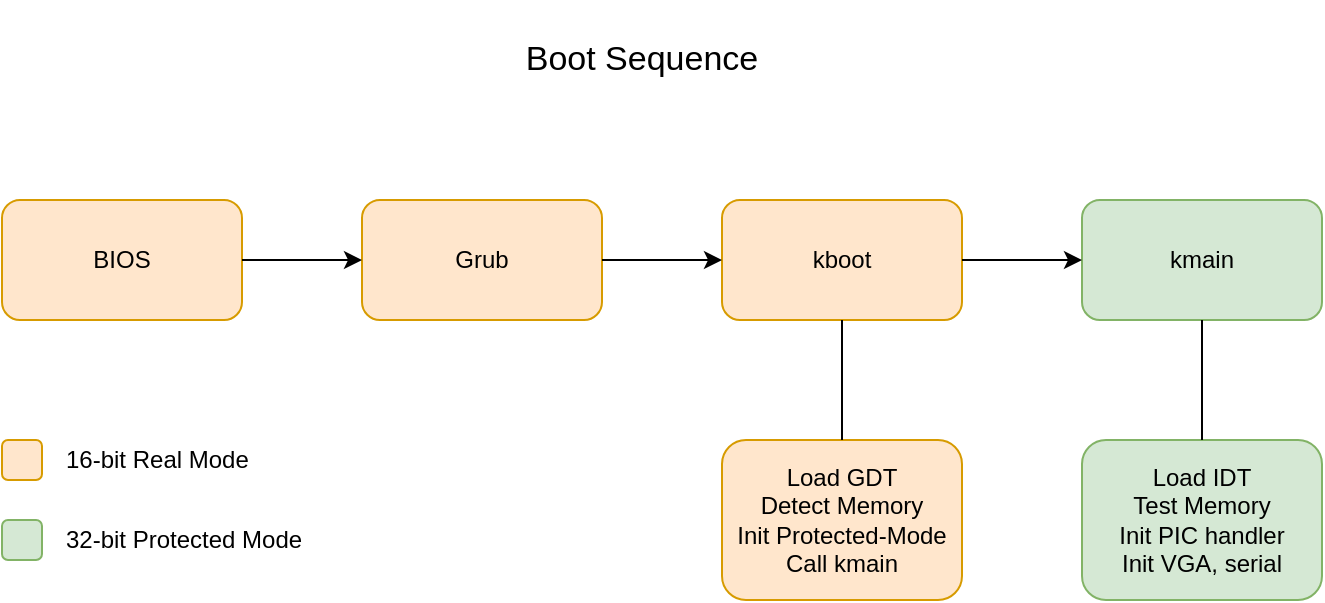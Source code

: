 <mxfile version="12.4.2" type="device" pages="1"><diagram id="buJ9lfwJSyJZKfbBNKtH" name="Page-1"><mxGraphModel dx="814" dy="492" grid="1" gridSize="10" guides="1" tooltips="1" connect="1" arrows="1" fold="1" page="1" pageScale="1" pageWidth="850" pageHeight="1100" math="0" shadow="0"><root><mxCell id="0"/><mxCell id="1" parent="0"/><mxCell id="3KGJiK64-KlMT_1ITTx4-1" value="BIOS" style="rounded=1;whiteSpace=wrap;html=1;fillColor=#ffe6cc;strokeColor=#d79b00;" parent="1" vertex="1"><mxGeometry x="100" y="280" width="120" height="60" as="geometry"/></mxCell><mxCell id="3KGJiK64-KlMT_1ITTx4-2" value="Grub" style="rounded=1;whiteSpace=wrap;html=1;fillColor=#ffe6cc;strokeColor=#d79b00;" parent="1" vertex="1"><mxGeometry x="280" y="280" width="120" height="60" as="geometry"/></mxCell><mxCell id="3KGJiK64-KlMT_1ITTx4-3" value="kboot" style="rounded=1;whiteSpace=wrap;html=1;fillColor=#ffe6cc;strokeColor=#d79b00;" parent="1" vertex="1"><mxGeometry x="460" y="280" width="120" height="60" as="geometry"/></mxCell><mxCell id="3KGJiK64-KlMT_1ITTx4-4" value="kmain" style="rounded=1;whiteSpace=wrap;html=1;fillColor=#d5e8d4;strokeColor=#82b366;" parent="1" vertex="1"><mxGeometry x="640" y="280" width="120" height="60" as="geometry"/></mxCell><mxCell id="3KGJiK64-KlMT_1ITTx4-5" value="" style="endArrow=classic;html=1;entryX=0;entryY=0.5;entryDx=0;entryDy=0;exitX=1;exitY=0.5;exitDx=0;exitDy=0;" parent="1" source="3KGJiK64-KlMT_1ITTx4-1" target="3KGJiK64-KlMT_1ITTx4-2" edge="1"><mxGeometry width="50" height="50" relative="1" as="geometry"><mxPoint x="100" y="410" as="sourcePoint"/><mxPoint x="150" y="360" as="targetPoint"/></mxGeometry></mxCell><mxCell id="3KGJiK64-KlMT_1ITTx4-6" value="" style="endArrow=classic;html=1;entryX=0;entryY=0.5;entryDx=0;entryDy=0;exitX=1;exitY=0.5;exitDx=0;exitDy=0;" parent="1" source="3KGJiK64-KlMT_1ITTx4-2" target="3KGJiK64-KlMT_1ITTx4-3" edge="1"><mxGeometry width="50" height="50" relative="1" as="geometry"><mxPoint x="100" y="410" as="sourcePoint"/><mxPoint x="150" y="360" as="targetPoint"/></mxGeometry></mxCell><mxCell id="3KGJiK64-KlMT_1ITTx4-7" value="" style="endArrow=classic;html=1;entryX=0;entryY=0.5;entryDx=0;entryDy=0;exitX=1;exitY=0.5;exitDx=0;exitDy=0;" parent="1" source="3KGJiK64-KlMT_1ITTx4-3" target="3KGJiK64-KlMT_1ITTx4-4" edge="1"><mxGeometry width="50" height="50" relative="1" as="geometry"><mxPoint x="100" y="410" as="sourcePoint"/><mxPoint x="150" y="360" as="targetPoint"/></mxGeometry></mxCell><mxCell id="3KGJiK64-KlMT_1ITTx4-8" value="&lt;font style=&quot;font-size: 17px&quot;&gt;Boot Sequence&lt;/font&gt;" style="text;html=1;strokeColor=none;fillColor=none;align=center;verticalAlign=middle;whiteSpace=wrap;rounded=0;" parent="1" vertex="1"><mxGeometry x="260" y="180" width="320" height="60" as="geometry"/></mxCell><mxCell id="TsHMN-8ZcSXFDm6ncYOS-1" value="&lt;div&gt;Load GDT&lt;/div&gt;&lt;div&gt;Detect Memory&lt;/div&gt;&lt;div&gt;Init Protected-Mode&lt;/div&gt;&lt;div&gt;Call kmain&lt;br&gt;&lt;/div&gt;" style="rounded=1;whiteSpace=wrap;html=1;fillColor=#ffe6cc;strokeColor=#d79b00;" vertex="1" parent="1"><mxGeometry x="460" y="400" width="120" height="80" as="geometry"/></mxCell><mxCell id="TsHMN-8ZcSXFDm6ncYOS-2" value="" style="endArrow=none;html=1;entryX=0.5;entryY=1;entryDx=0;entryDy=0;exitX=0.5;exitY=0;exitDx=0;exitDy=0;" edge="1" parent="1" source="TsHMN-8ZcSXFDm6ncYOS-1" target="3KGJiK64-KlMT_1ITTx4-3"><mxGeometry width="50" height="50" relative="1" as="geometry"><mxPoint x="100" y="530" as="sourcePoint"/><mxPoint x="150" y="480" as="targetPoint"/></mxGeometry></mxCell><mxCell id="TsHMN-8ZcSXFDm6ncYOS-3" value="&lt;div&gt;Load IDT&lt;/div&gt;&lt;div&gt;Test Memory&lt;/div&gt;&lt;div&gt;Init PIC handler&lt;/div&gt;&lt;div&gt;Init VGA, serial&lt;br&gt;&lt;/div&gt;" style="rounded=1;whiteSpace=wrap;html=1;fillColor=#d5e8d4;strokeColor=#82b366;" vertex="1" parent="1"><mxGeometry x="640" y="400" width="120" height="80" as="geometry"/></mxCell><mxCell id="TsHMN-8ZcSXFDm6ncYOS-4" value="" style="endArrow=none;html=1;entryX=0.5;entryY=1;entryDx=0;entryDy=0;exitX=0.5;exitY=0;exitDx=0;exitDy=0;" edge="1" parent="1" source="TsHMN-8ZcSXFDm6ncYOS-3" target="3KGJiK64-KlMT_1ITTx4-4"><mxGeometry width="50" height="50" relative="1" as="geometry"><mxPoint x="100" y="550" as="sourcePoint"/><mxPoint x="150" y="500" as="targetPoint"/></mxGeometry></mxCell><mxCell id="TsHMN-8ZcSXFDm6ncYOS-5" value="" style="rounded=1;whiteSpace=wrap;html=1;fillColor=#ffe6cc;strokeColor=#d79b00;" vertex="1" parent="1"><mxGeometry x="100" y="400" width="20" height="20" as="geometry"/></mxCell><mxCell id="TsHMN-8ZcSXFDm6ncYOS-6" value="&lt;div align=&quot;left&quot;&gt;16-bit Real Mode&lt;/div&gt;" style="text;html=1;strokeColor=none;fillColor=none;align=left;verticalAlign=middle;whiteSpace=wrap;rounded=0;" vertex="1" parent="1"><mxGeometry x="130" y="400" width="120" height="20" as="geometry"/></mxCell><mxCell id="TsHMN-8ZcSXFDm6ncYOS-7" value="" style="rounded=1;whiteSpace=wrap;html=1;fillColor=#d5e8d4;strokeColor=#82b366;" vertex="1" parent="1"><mxGeometry x="100" y="440" width="20" height="20" as="geometry"/></mxCell><mxCell id="TsHMN-8ZcSXFDm6ncYOS-8" value="&lt;div align=&quot;left&quot;&gt;32-bit Protected Mode&lt;/div&gt;" style="text;html=1;strokeColor=none;fillColor=none;align=left;verticalAlign=middle;whiteSpace=wrap;rounded=0;" vertex="1" parent="1"><mxGeometry x="130" y="440" width="140" height="20" as="geometry"/></mxCell></root></mxGraphModel></diagram></mxfile>